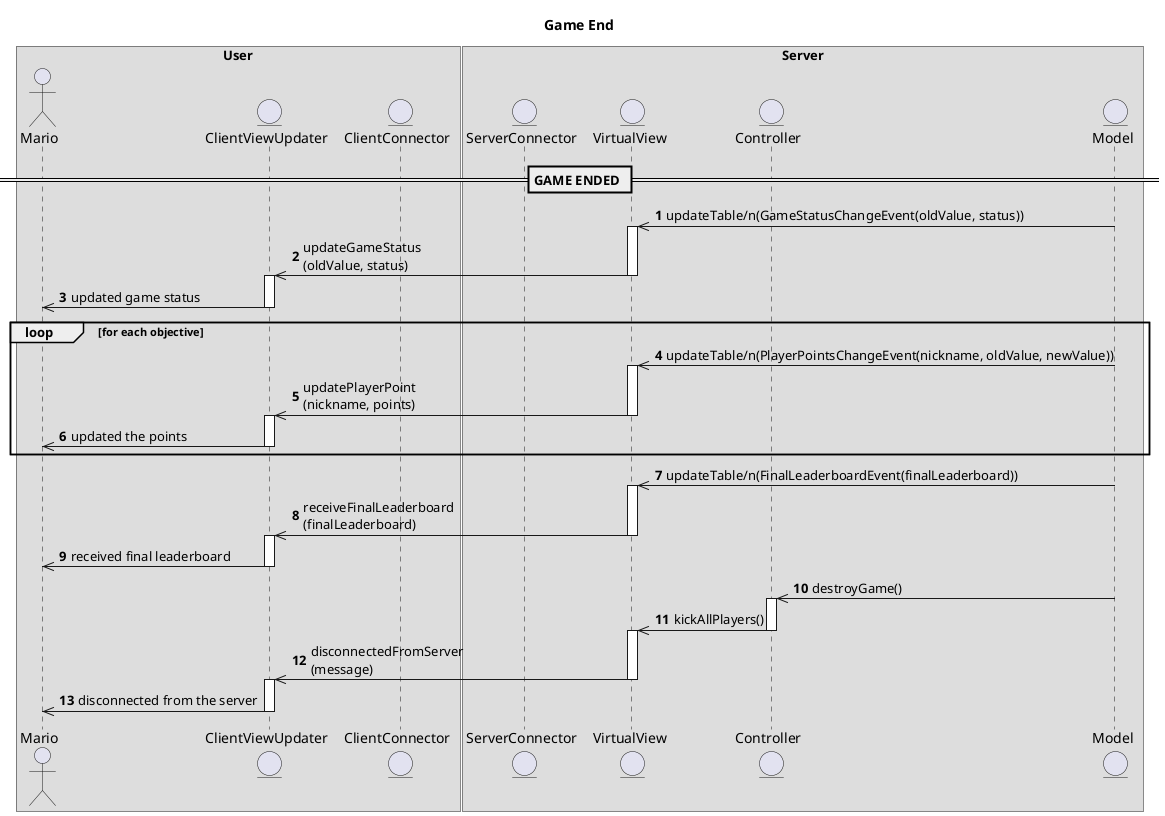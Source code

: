 @startuml gameEnd
'https://plantuml.com/sequence-diagram

autonumber

title Game End

box User
actor Mario
entity ClientViewUpdater
entity ClientConnector
end box

box Server
entity ServerConnector
entity VirtualView
entity Controller
entity Model
end box

== GAME ENDED ==

Model->>VirtualView: updateTable/n(GameStatusChangeEvent(oldValue, status))
activate VirtualView

VirtualView ->> ClientViewUpdater: updateGameStatus\n(oldValue, status)
deactivate VirtualView
activate ClientViewUpdater

ClientViewUpdater ->> Mario: updated game status
deactivate ClientViewUpdater

loop for each objective
    Model->>VirtualView: updateTable/n(PlayerPointsChangeEvent(nickname, oldValue, newValue))
    activate VirtualView

    VirtualView ->> ClientViewUpdater: updatePlayerPoint\n(nickname, points)
    deactivate VirtualView
    activate ClientViewUpdater

    ClientViewUpdater ->> Mario: updated the points
    deactivate ClientViewUpdater
end

Model->>VirtualView: updateTable/n(FinalLeaderboardEvent(finalLeaderboard))
activate VirtualView

VirtualView ->> ClientViewUpdater: receiveFinalLeaderboard\n(finalLeaderboard)
deactivate VirtualView
activate ClientViewUpdater

ClientViewUpdater ->> Mario: received final leaderboard
deactivate ClientViewUpdater

Model->>Controller: destroyGame()
activate Controller

Controller->>VirtualView: kickAllPlayers()
deactivate Controller
activate VirtualView

VirtualView ->> ClientViewUpdater: disconnectedFromServer\n(message)
deactivate VirtualView
activate ClientViewUpdater

ClientViewUpdater ->> Mario: disconnected from the server
deactivate ClientViewUpdater
@enduml